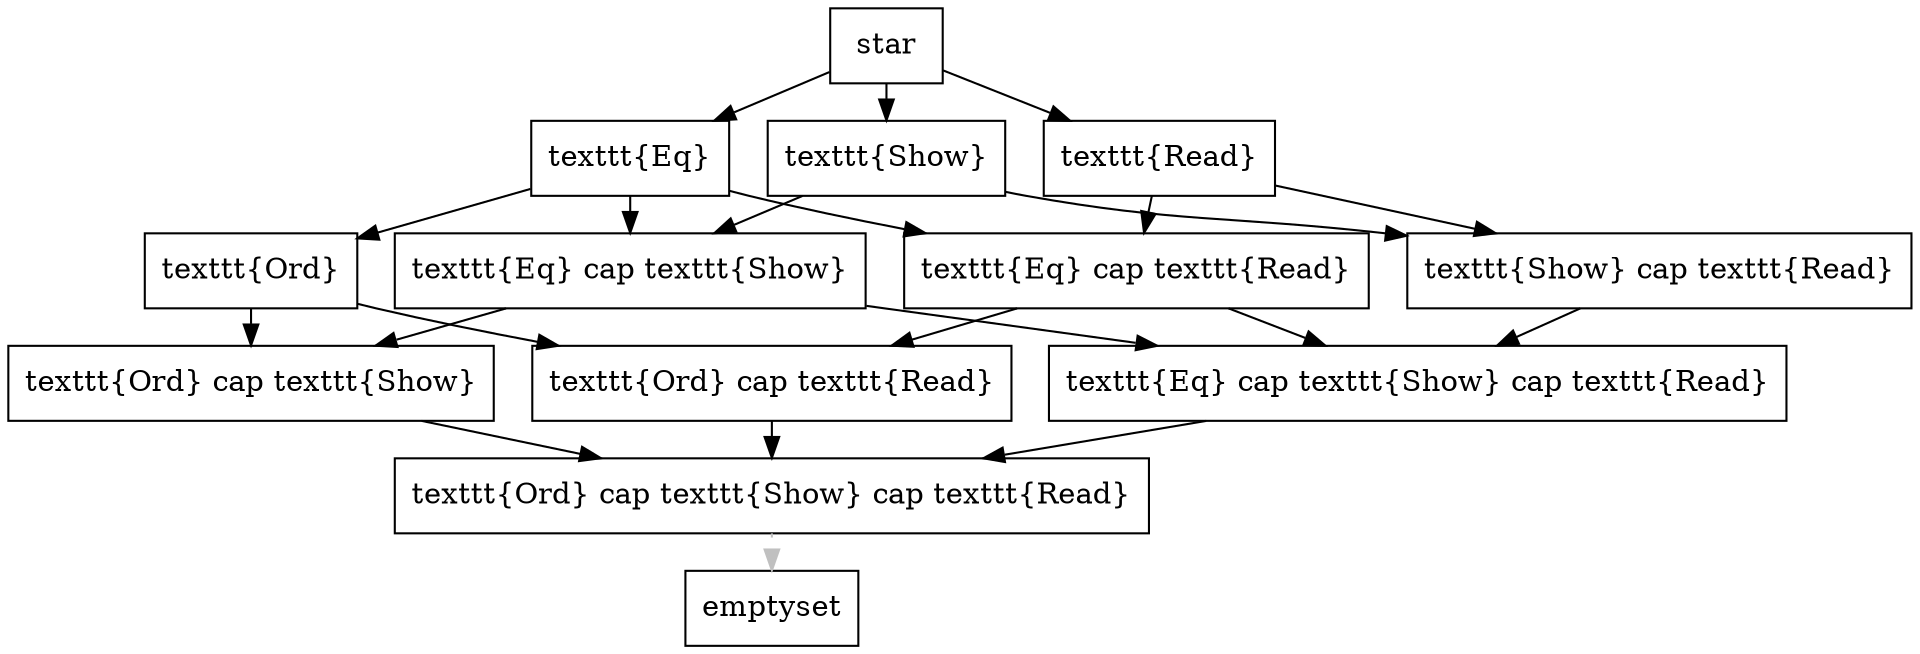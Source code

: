 digraph kinds {
	graph [ranksep=0.25];
	node [shape=box];

	"\star" -> "\texttt{Eq}";
	"\star" -> "\texttt{Show}";
	"\star" -> "\texttt{Read}";
	// {rank=same; "\texttt{Eq}"; "\texttt{Show}"; "\texttt{Read}"};

	"\texttt{Eq}" -> "\texttt{Ord}";
	"\texttt{Eq}" -> "\texttt{Eq} \cap \texttt{Show}";
	"\texttt{Eq}" -> "\texttt{Eq} \cap \texttt{Read}";
	"\texttt{Show}" -> "\texttt{Eq} \cap \texttt{Show}";
	"\texttt{Show}" -> "\texttt{Show} \cap \texttt{Read}";
	"\texttt{Read}" -> "\texttt{Eq} \cap \texttt{Read}";
	"\texttt{Read}" -> "\texttt{Show} \cap \texttt{Read}";

	"\texttt{Ord}" -> "\texttt{Ord} \cap \texttt{Show}";
	"\texttt{Ord}" -> "\texttt{Ord} \cap \texttt{Read}";
	"\texttt{Eq} \cap \texttt{Show}" -> "\texttt{Ord} \cap \texttt{Show}";
	"\texttt{Eq} \cap \texttt{Show}" -> "\texttt{Eq} \cap \texttt{Show} \cap \texttt{Read}";
	"\texttt{Eq} \cap \texttt{Read}" -> "\texttt{Ord} \cap \texttt{Read}";
	"\texttt{Eq} \cap \texttt{Read}" -> "\texttt{Eq} \cap \texttt{Show} \cap \texttt{Read}";
	"\texttt{Show} \cap \texttt{Read}" -> "\texttt{Eq} \cap \texttt{Show} \cap \texttt{Read}";

	"\texttt{Ord} \cap \texttt{Show}" -> "\texttt{Ord} \cap \texttt{Show} \cap \texttt{Read}";
	"\texttt{Ord} \cap \texttt{Read}" -> "\texttt{Ord} \cap \texttt{Show} \cap \texttt{Read}";
	"\texttt{Eq} \cap \texttt{Show} \cap \texttt{Read}" -> "\texttt{Ord} \cap \texttt{Show} \cap \texttt{Read}";

	"\texttt{Ord} \cap \texttt{Show} \cap \texttt{Read}" -> "\emptyset" [style=dotted,color=gray];
}
